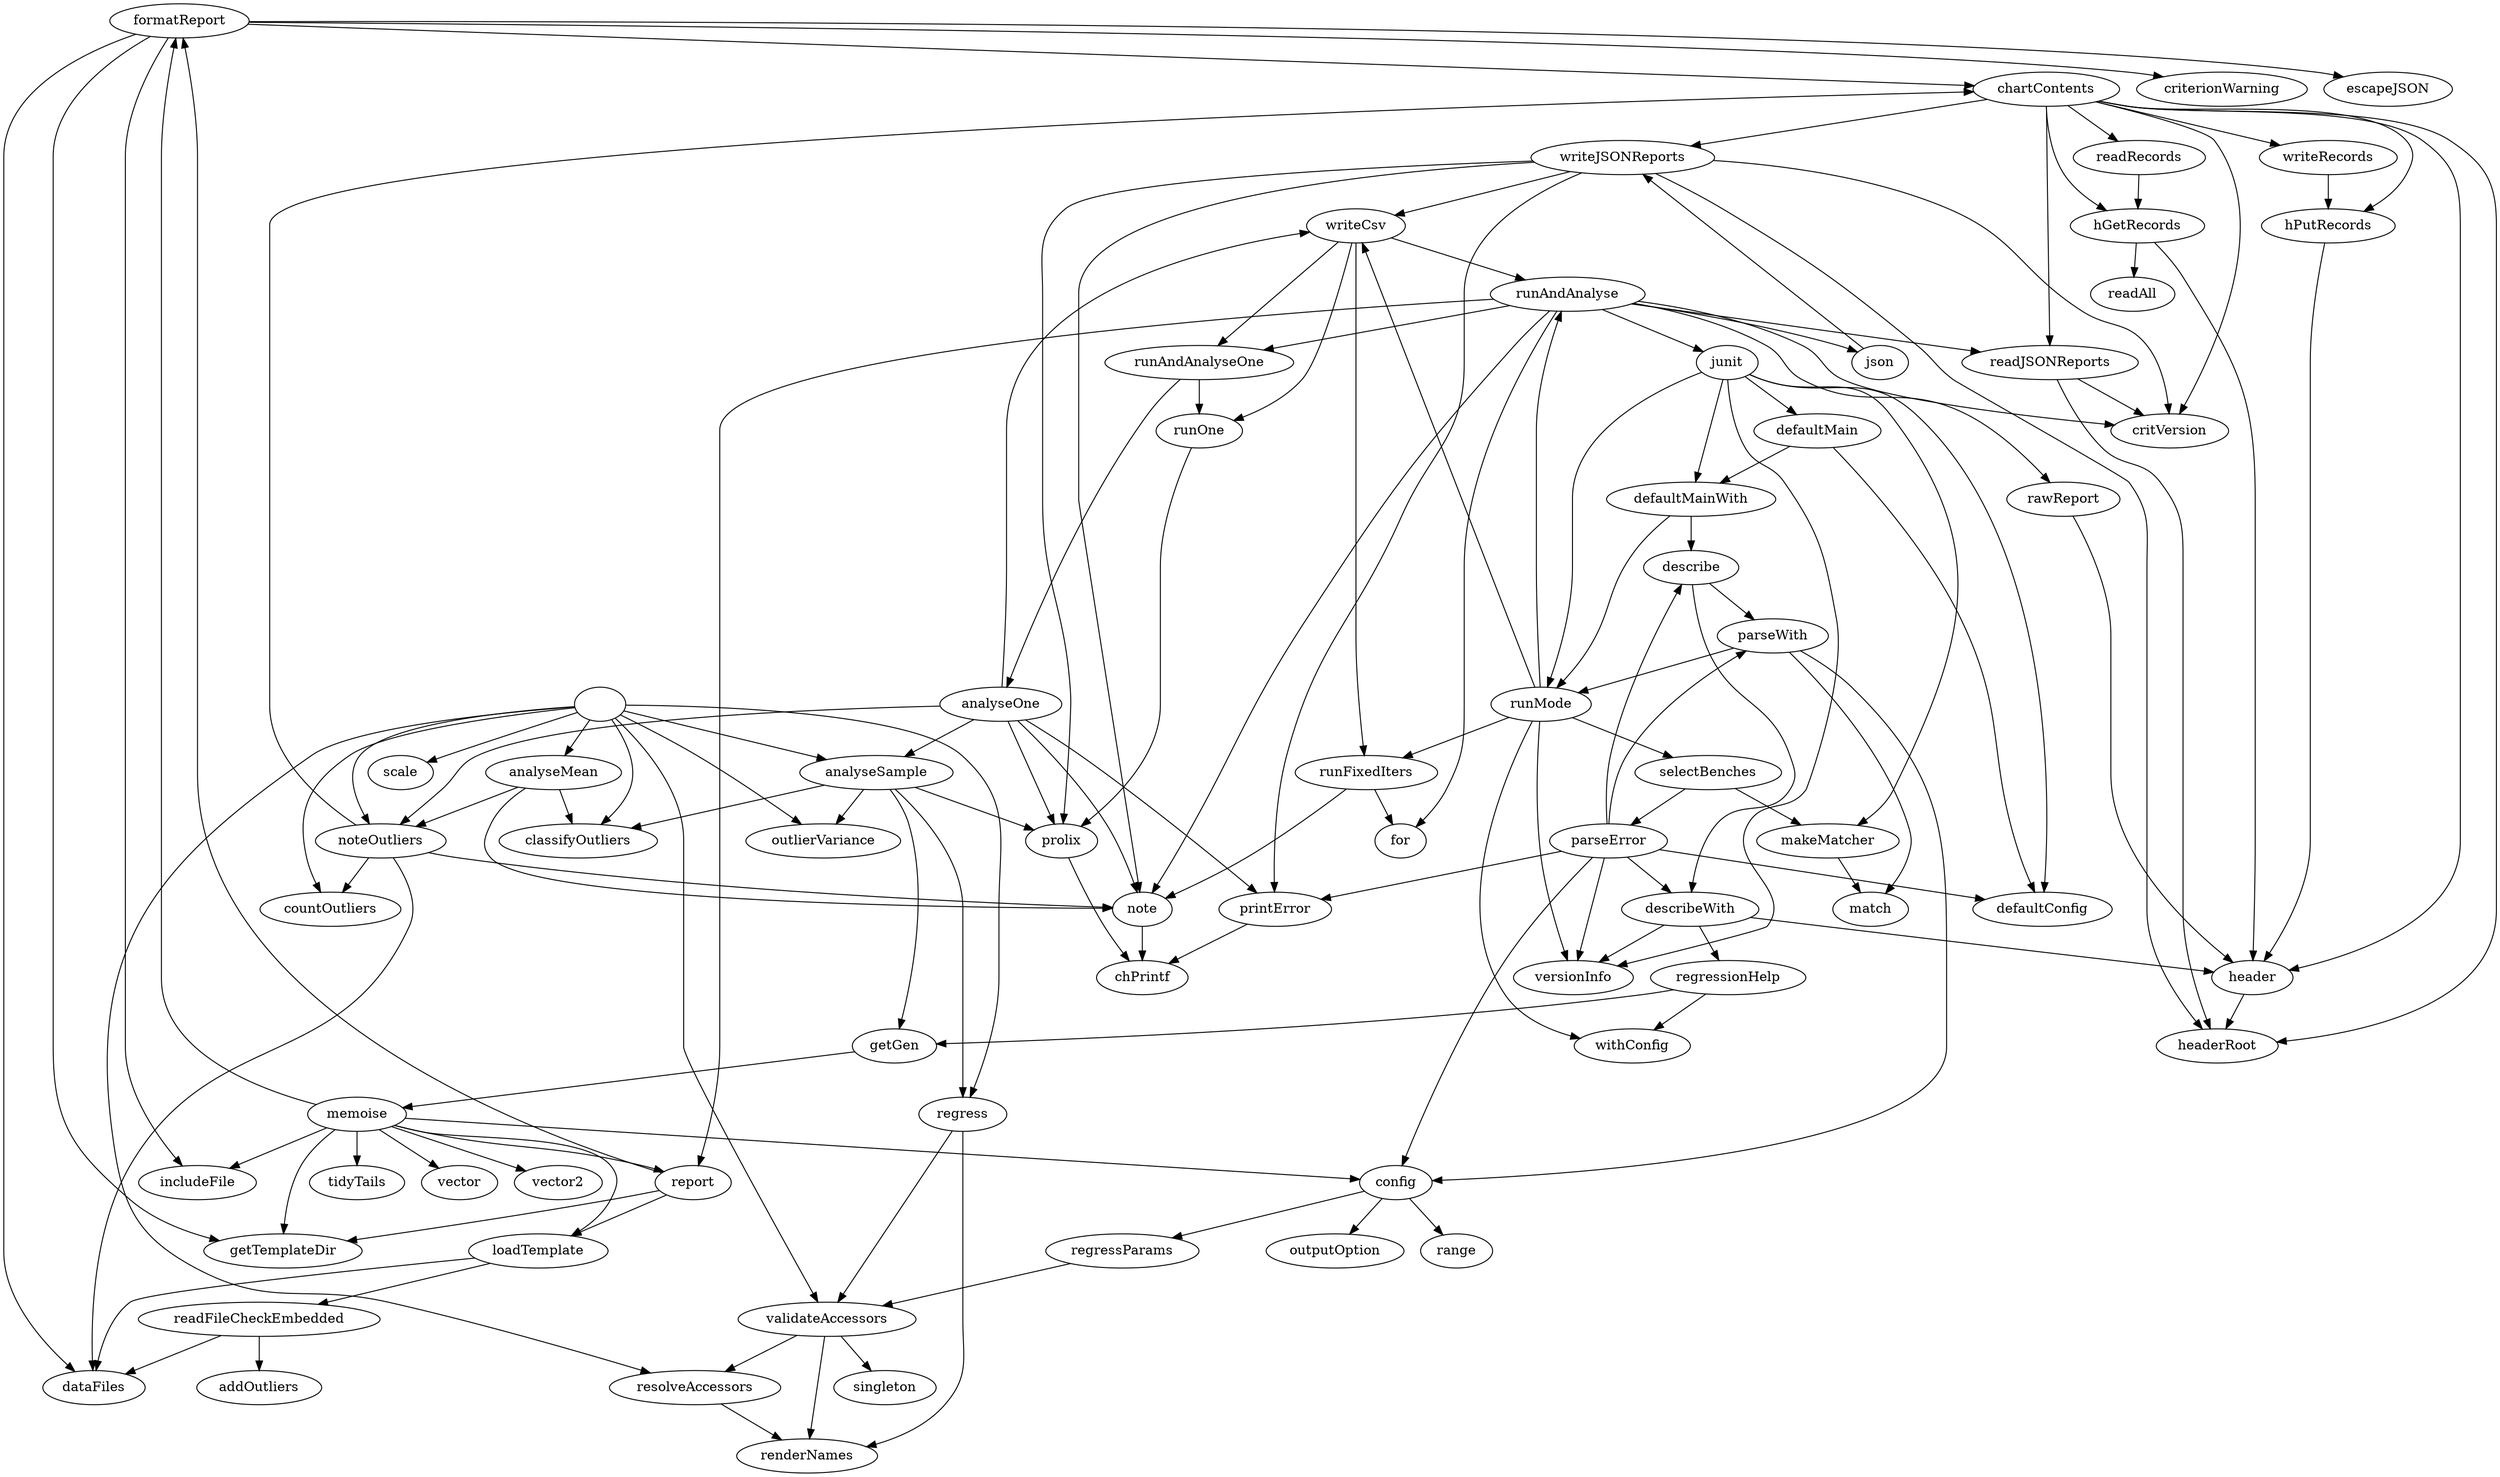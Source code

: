 strict digraph deps {
"addOutliers" [style=solid];
"analyseMean" [style=solid];
"analyseOne" [style=solid];
"analyseSample" [style=solid];
"chPrintf" [style=solid];
"chartContents" [style=solid];
"classifyOutliers" [style=solid];
"config" [style=solid];
"countOutliers" [style=solid];
"critVersion" [style=solid];
"criterionWarning" [style=solid];
"dataFiles" [style=solid];
"defaultConfig" [style=solid];
"defaultMain" [style=solid];
"defaultMainWith" [style=solid];
"describe" [style=solid];
"describeWith" [style=solid];
"escapeJSON" [style=solid];
"for" [style=solid];
"formatReport" [style=solid];
"getGen" [style=solid];
"getTemplateDir" [style=solid];
"hGetRecords" [style=solid];
"hPutRecords" [style=solid];
"header" [style=solid];
"headerRoot" [style=solid];
"includeFile" [style=solid];
"json" [style=solid];
"junit" [style=solid];
"loadTemplate" [style=solid];
"makeMatcher" [style=solid];
"match" [style=solid];
"memoise" [style=solid];
"note" [style=solid];
"noteOutliers" [style=solid];
"outlierVariance" [style=solid];
"outputOption" [style=solid];
"parseError" [style=solid];
"parseWith" [style=solid];
"printError" [style=solid];
"prolix" [style=solid];
"range" [style=solid];
"rawReport" [style=solid];
"readAll" [style=solid];
"readFileCheckEmbedded" [style=solid];
"readJSONReports" [style=solid];
"readRecords" [style=solid];
"regress" [style=solid];
"regressParams" [style=solid];
"regressionHelp" [style=solid];
"renderNames" [style=solid];
"report" [style=solid];
"resolveAccessors" [style=solid];
"runAndAnalyse" [style=solid];
"runAndAnalyseOne" [style=solid];
"runFixedIters" [style=solid];
"runMode" [style=solid];
"runOne" [style=solid];
"scale" [style=solid];
"selectBenches" [style=solid];
"singleton" [style=solid];
"tidyTails" [style=solid];
"validateAccessors" [style=solid];
"vector" [style=solid];
"vector2" [style=solid];
"versionInfo" [style=solid];
"withConfig" [style=solid];
"writeCsv" [style=solid];
"writeJSONReports" [style=solid];
"writeRecords" [style=solid];
"" -> "analyseMean";
"" -> "analyseSample";
"" -> "classifyOutliers";
"" -> "countOutliers";
"" -> "noteOutliers";
"" -> "outlierVariance";
"" -> "regress";
"" -> "resolveAccessors";
"" -> "scale";
"" -> "validateAccessors";
"analyseMean" -> "classifyOutliers";
"analyseMean" -> "note";
"analyseMean" -> "noteOutliers";
"analyseOne" -> "analyseSample";
"analyseOne" -> "note";
"analyseOne" -> "noteOutliers";
"analyseOne" -> "printError";
"analyseOne" -> "prolix";
"analyseOne" -> "writeCsv";
"analyseSample" -> "classifyOutliers";
"analyseSample" -> "getGen";
"analyseSample" -> "outlierVariance";
"analyseSample" -> "prolix";
"analyseSample" -> "regress";
"chartContents" -> "critVersion";
"chartContents" -> "hGetRecords";
"chartContents" -> "hPutRecords";
"chartContents" -> "header";
"chartContents" -> "headerRoot";
"chartContents" -> "readJSONReports";
"chartContents" -> "readRecords";
"chartContents" -> "writeJSONReports";
"chartContents" -> "writeRecords";
"config" -> "outputOption";
"config" -> "range";
"config" -> "regressParams";
"defaultMain" -> "defaultConfig";
"defaultMain" -> "defaultMainWith";
"defaultMainWith" -> "describe";
"defaultMainWith" -> "runMode";
"describe" -> "describeWith";
"describe" -> "parseWith";
"describeWith" -> "header";
"describeWith" -> "regressionHelp";
"describeWith" -> "versionInfo";
"formatReport" -> "chartContents";
"formatReport" -> "criterionWarning";
"formatReport" -> "dataFiles";
"formatReport" -> "escapeJSON";
"formatReport" -> "getTemplateDir";
"formatReport" -> "includeFile";
"getGen" -> "memoise";
"hGetRecords" -> "header";
"hGetRecords" -> "readAll";
"hPutRecords" -> "header";
"header" -> "headerRoot";
"json" -> "writeJSONReports";
"junit" -> "defaultConfig";
"junit" -> "defaultMain";
"junit" -> "defaultMainWith";
"junit" -> "makeMatcher";
"junit" -> "runMode";
"junit" -> "versionInfo";
"loadTemplate" -> "dataFiles";
"loadTemplate" -> "readFileCheckEmbedded";
"makeMatcher" -> "match";
"memoise" -> "config";
"memoise" -> "formatReport";
"memoise" -> "getTemplateDir";
"memoise" -> "includeFile";
"memoise" -> "loadTemplate";
"memoise" -> "report";
"memoise" -> "tidyTails";
"memoise" -> "vector";
"memoise" -> "vector2";
"note" -> "chPrintf";
"noteOutliers" -> "chartContents";
"noteOutliers" -> "countOutliers";
"noteOutliers" -> "dataFiles";
"noteOutliers" -> "note";
"parseError" -> "config";
"parseError" -> "defaultConfig";
"parseError" -> "describe";
"parseError" -> "describeWith";
"parseError" -> "parseWith";
"parseError" -> "printError";
"parseError" -> "versionInfo";
"parseWith" -> "config";
"parseWith" -> "match";
"parseWith" -> "runMode";
"printError" -> "chPrintf";
"prolix" -> "chPrintf";
"rawReport" -> "header";
"readFileCheckEmbedded" -> "addOutliers";
"readFileCheckEmbedded" -> "dataFiles";
"readJSONReports" -> "critVersion";
"readJSONReports" -> "headerRoot";
"readRecords" -> "hGetRecords";
"regress" -> "renderNames";
"regress" -> "validateAccessors";
"regressParams" -> "validateAccessors";
"regressionHelp" -> "getGen";
"regressionHelp" -> "withConfig";
"report" -> "formatReport";
"report" -> "getTemplateDir";
"report" -> "loadTemplate";
"resolveAccessors" -> "renderNames";
"runAndAnalyse" -> "critVersion";
"runAndAnalyse" -> "for";
"runAndAnalyse" -> "json";
"runAndAnalyse" -> "junit";
"runAndAnalyse" -> "note";
"runAndAnalyse" -> "rawReport";
"runAndAnalyse" -> "readJSONReports";
"runAndAnalyse" -> "report";
"runAndAnalyse" -> "runAndAnalyseOne";
"runAndAnalyseOne" -> "analyseOne";
"runAndAnalyseOne" -> "runOne";
"runFixedIters" -> "for";
"runFixedIters" -> "note";
"runMode" -> "runAndAnalyse";
"runMode" -> "runFixedIters";
"runMode" -> "selectBenches";
"runMode" -> "versionInfo";
"runMode" -> "withConfig";
"runMode" -> "writeCsv";
"runOne" -> "prolix";
"selectBenches" -> "makeMatcher";
"selectBenches" -> "parseError";
"validateAccessors" -> "renderNames";
"validateAccessors" -> "resolveAccessors";
"validateAccessors" -> "singleton";
"writeCsv" -> "runAndAnalyse";
"writeCsv" -> "runAndAnalyseOne";
"writeCsv" -> "runFixedIters";
"writeCsv" -> "runOne";
"writeJSONReports" -> "critVersion";
"writeJSONReports" -> "headerRoot";
"writeJSONReports" -> "note";
"writeJSONReports" -> "printError";
"writeJSONReports" -> "prolix";
"writeJSONReports" -> "writeCsv";
"writeRecords" -> "hPutRecords";
}
